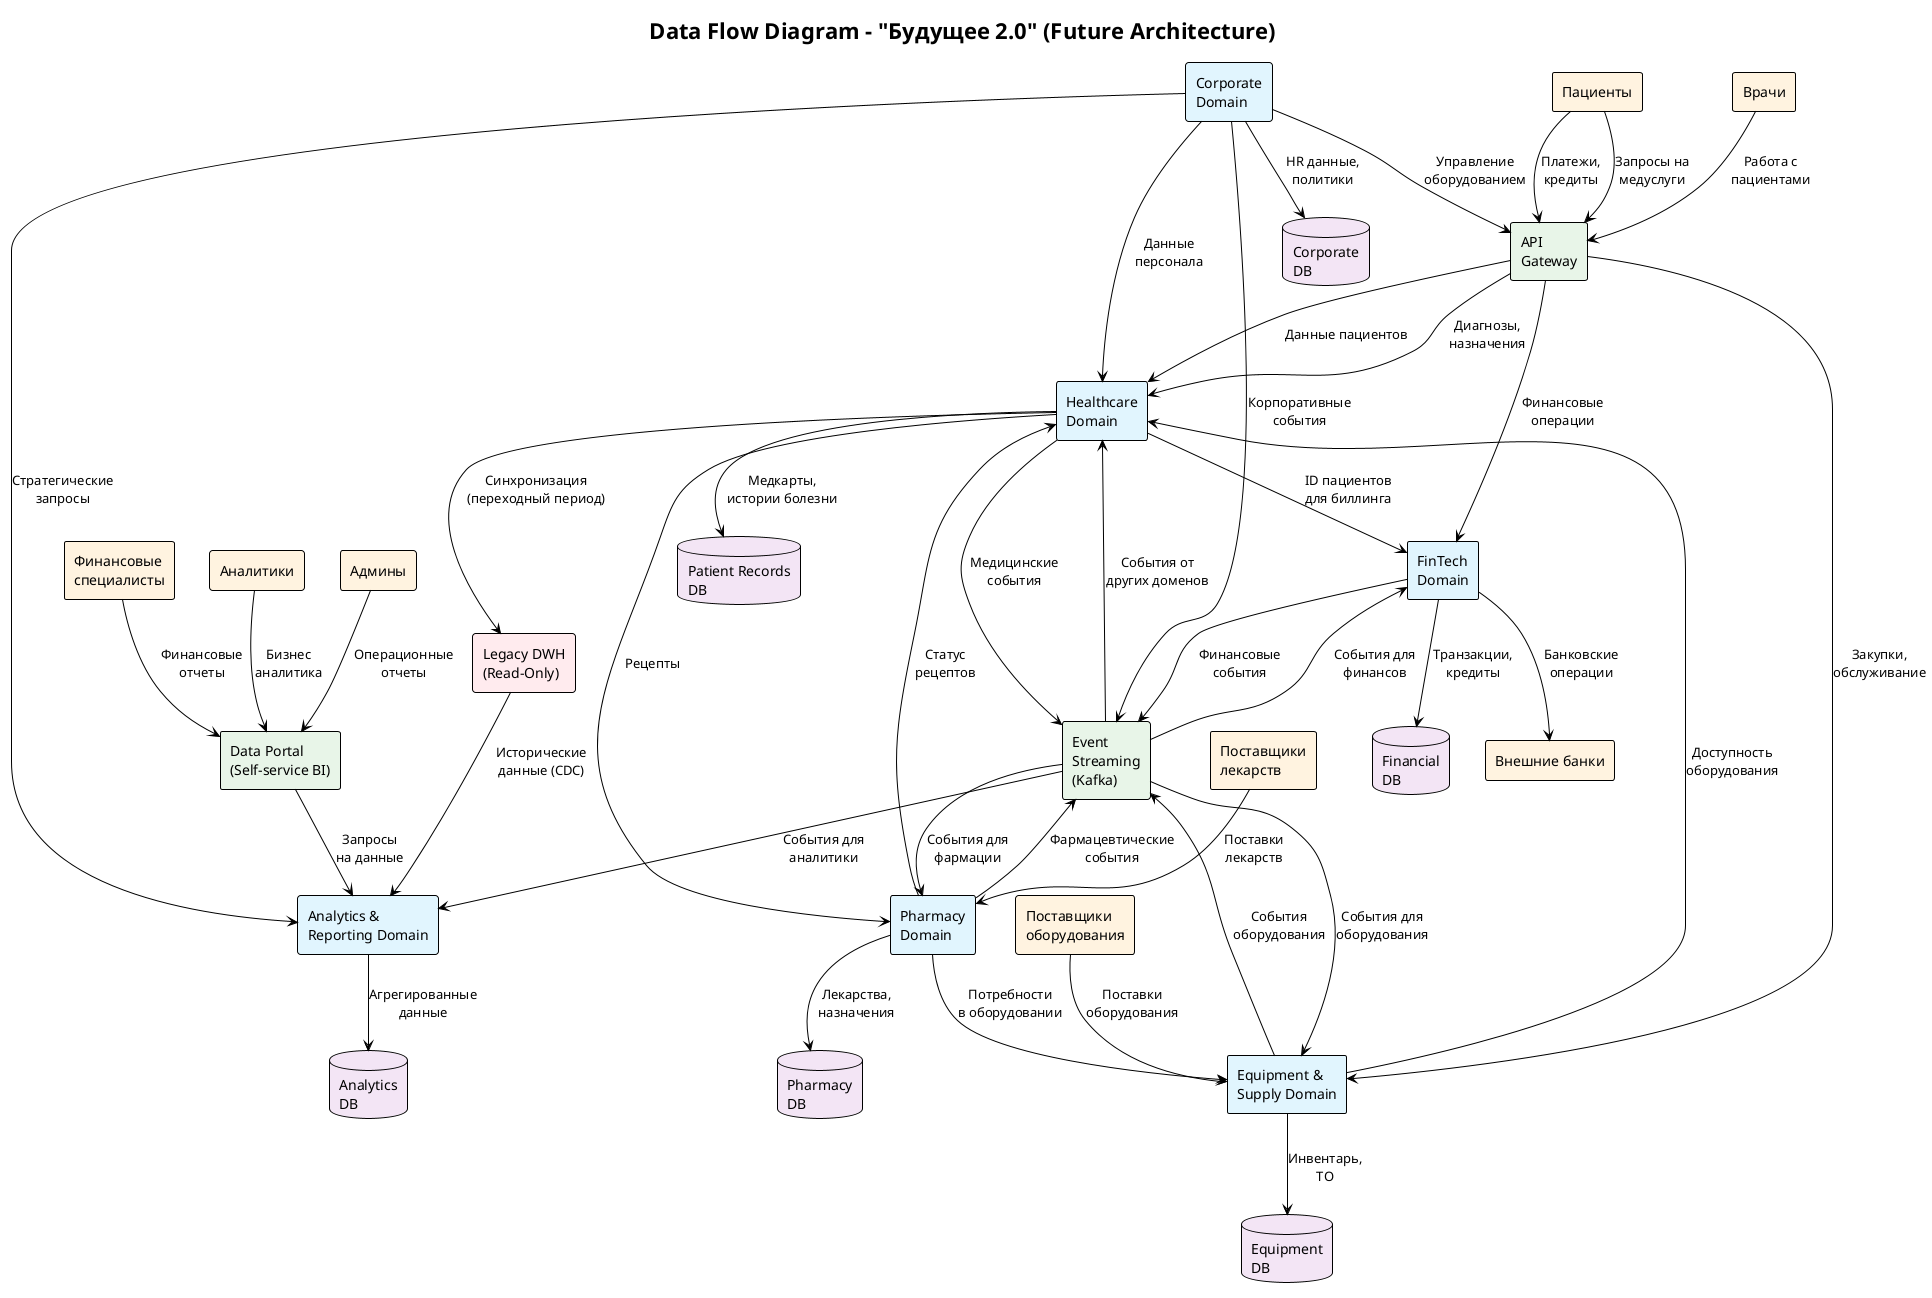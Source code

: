 @startuml Data_Flow_Diagram_Future_Architecture
!theme plain
title Data Flow Diagram - "Будущее 2.0" (Future Architecture)

!define DOMAIN_COLOR #E1F5FE
!define DATASTORE_COLOR #F3E5F5
!define EXTERNAL_COLOR #FFF3E0
!define EVENT_COLOR #E8F5E8

' External entities
rectangle "Пациенты" as Patients #FFF3E0
rectangle "Врачи" as Doctors #FFF3E0
rectangle "Финансовые\nспециалисты" as Finance_Users #FFF3E0
rectangle "Аналитики" as Analysts #FFF3E0
rectangle "Админы" as Admins #FFF3E0
rectangle "Внешние банки" as External_Banks #FFF3E0
rectangle "Поставщики\nоборудования" as Equipment_Suppliers #FFF3E0
rectangle "Поставщики\nлекарств" as Pharma_Suppliers #FFF3E0

' Domain processes
rectangle "Healthcare\nDomain" as Healthcare #E1F5FE
rectangle "FinTech\nDomain" as FinTech #E1F5FE
rectangle "Equipment &\nSupply Domain" as Equipment #E1F5FE
rectangle "Analytics &\nReporting Domain" as Analytics #E1F5FE
rectangle "Pharmacy\nDomain" as Pharmacy #E1F5FE
rectangle "Corporate\nDomain" as Corporate #E1F5FE

' Data stores
database "Patient Records\nDB" as PatientDB #F3E5F5
database "Financial\nDB" as FinancialDB #F3E5F5
database "Equipment\nDB" as EquipmentDB #F3E5F5
database "Analytics\nDB" as AnalyticsDB #F3E5F5
database "Pharmacy\nDB" as PharmacyDB #F3E5F5
database "Corporate\nDB" as CorporateDB #F3E5F5

' Integration layer
rectangle "Event\nStreaming\n(Kafka)" as EventBus #E8F5E8
rectangle "API\nGateway" as APIGateway #E8F5E8
rectangle "Data Portal\n(Self-service BI)" as DataPortal #E8F5E8

' Legacy system
rectangle "Legacy DWH\n(Read-Only)" as LegacyDWH #FFEBEE

' Patient interactions
Patients --> APIGateway : "Запросы на\nмедуслуги"
APIGateway --> Healthcare : "Данные пациентов"
Healthcare --> PatientDB : "Медкарты,\nистории болезни"

' Doctor interactions  
Doctors --> APIGateway : "Работа с\nпациентами"
APIGateway --> Healthcare : "Диагнозы,\nназначения"
Healthcare --> Pharmacy : "Рецепты"
Pharmacy --> PharmacyDB : "Лекарства,\nназначения"

' Financial flows
Patients --> APIGateway : "Платежи,\nкредиты"
APIGateway --> FinTech : "Финансовые\nоперации"
FinTech --> FinancialDB : "Транзакции,\nкредиты"
FinTech --> External_Banks : "Банковские\nоперации"

' Equipment management
Corporate --> APIGateway : "Управление\nоборудованием"
APIGateway --> Equipment : "Закупки,\nобслуживание"
Equipment --> EquipmentDB : "Инвентарь,\nТО"
Equipment_Suppliers --> Equipment : "Поставки\nоборудования"

' Pharmacy supply chain
Pharma_Suppliers --> Pharmacy : "Поставки\nлекарств"
Pharmacy --> Equipment : "Потребности\nв оборудовании"

' Analytics and reporting
Finance_Users --> DataPortal : "Финансовые\nотчеты"
Analysts --> DataPortal : "Бизнес\nаналитика"
Admins --> DataPortal : "Операционные\nотчеты"
DataPortal --> Analytics : "Запросы\nна данные"
Analytics --> AnalyticsDB : "Агрегированные\nданные"

' Corporate functions
Corporate --> CorporateDB : "HR данные,\nполитики"
Corporate --> Analytics : "Стратегические\nзапросы"

' Event-driven integration
Healthcare --> EventBus : "Медицинские\nсобытия"
FinTech --> EventBus : "Финансовые\nсобытия"
Equipment --> EventBus : "События\nоборудования"
Pharmacy --> EventBus : "Фармацевтические\nсобытия"
Corporate --> EventBus : "Корпоративные\nсобытия"

EventBus --> Analytics : "События для\nаналитики"
EventBus --> Healthcare : "События от\nдругих доменов"
EventBus --> FinTech : "События для\nфинансов"
EventBus --> Equipment : "События для\nоборудования"
EventBus --> Pharmacy : "События для\nфармации"

' Legacy integration (migration phase)
LegacyDWH --> Analytics : "Исторические\nданные (CDC)"
Healthcare --> LegacyDWH : "Синхронизация\n(переходный период)"

' Cross-domain data flows
Healthcare --> FinTech : "ID пациентов\nдля биллинга"
Equipment --> Healthcare : "Доступность\nоборудования"
Pharmacy --> Healthcare : "Статус\nрецептов"
Corporate --> Healthcare : "Данные\nперсонала"

@enduml 